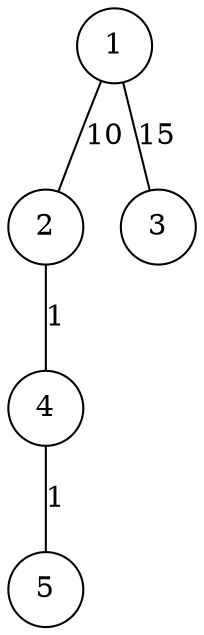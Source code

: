 graph g {
    node[shape=circle fixedsize=true style=filled fillcolor=white colorscheme=accent8 ];
    1--2[label="10"];
1--3[label="15"];
2--4[label="1"];
4--5[label="1"];

}


